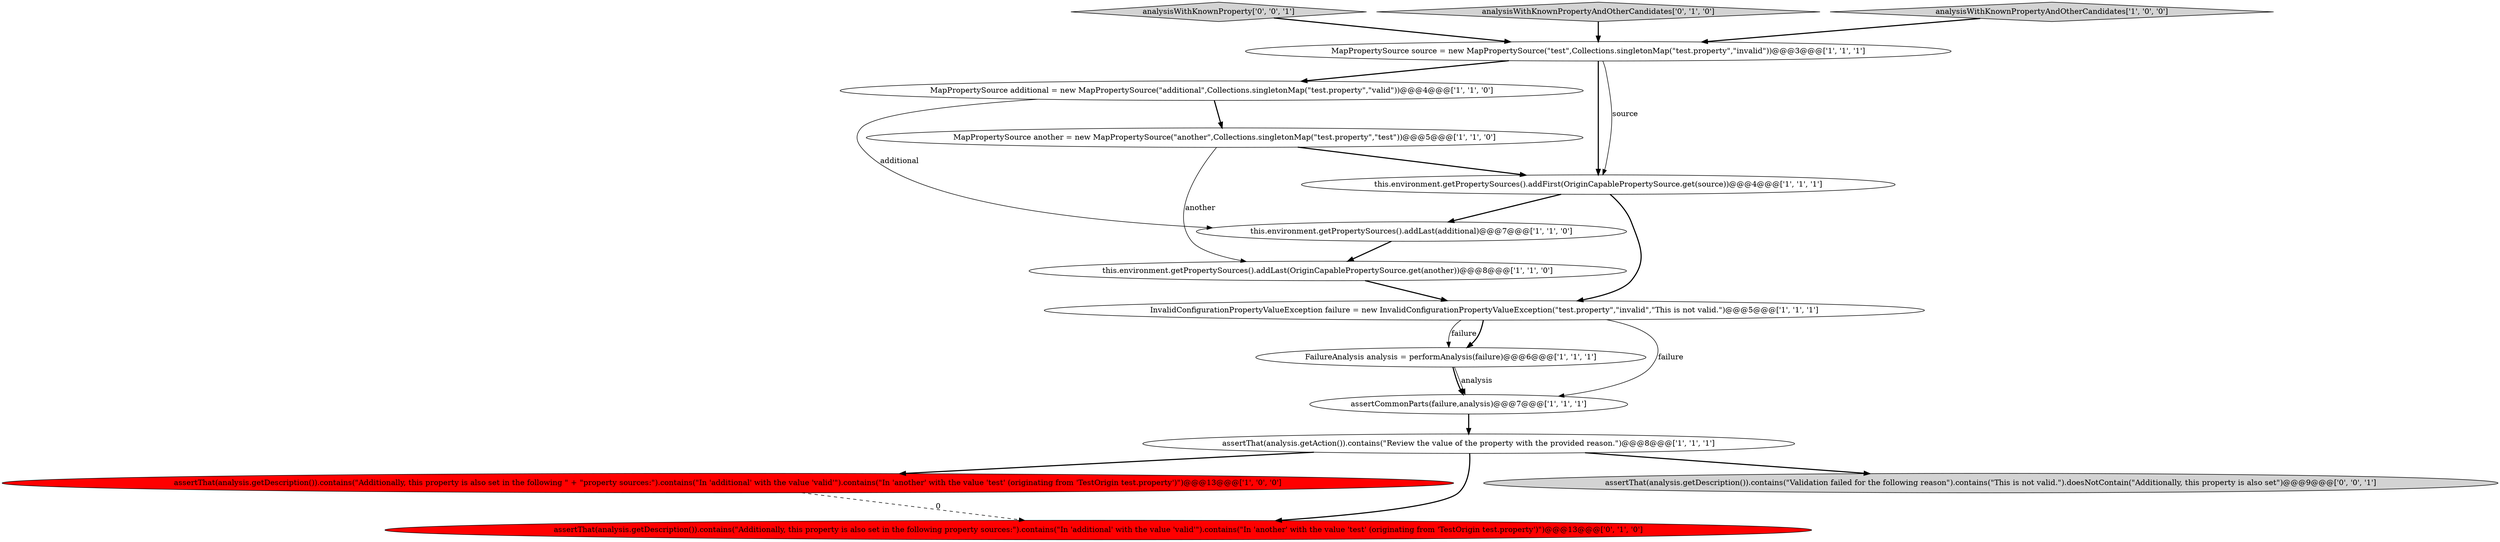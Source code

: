 digraph {
14 [style = filled, label = "analysisWithKnownProperty['0', '0', '1']", fillcolor = lightgray, shape = diamond image = "AAA0AAABBB3BBB"];
2 [style = filled, label = "FailureAnalysis analysis = performAnalysis(failure)@@@6@@@['1', '1', '1']", fillcolor = white, shape = ellipse image = "AAA0AAABBB1BBB"];
13 [style = filled, label = "analysisWithKnownPropertyAndOtherCandidates['0', '1', '0']", fillcolor = lightgray, shape = diamond image = "AAA0AAABBB2BBB"];
1 [style = filled, label = "this.environment.getPropertySources().addLast(OriginCapablePropertySource.get(another))@@@8@@@['1', '1', '0']", fillcolor = white, shape = ellipse image = "AAA0AAABBB1BBB"];
6 [style = filled, label = "assertThat(analysis.getDescription()).contains(\"Additionally, this property is also set in the following \" + \"property sources:\").contains(\"In 'additional' with the value 'valid'\").contains(\"In 'another' with the value 'test' (originating from 'TestOrigin test.property')\")@@@13@@@['1', '0', '0']", fillcolor = red, shape = ellipse image = "AAA1AAABBB1BBB"];
8 [style = filled, label = "InvalidConfigurationPropertyValueException failure = new InvalidConfigurationPropertyValueException(\"test.property\",\"invalid\",\"This is not valid.\")@@@5@@@['1', '1', '1']", fillcolor = white, shape = ellipse image = "AAA0AAABBB1BBB"];
11 [style = filled, label = "this.environment.getPropertySources().addLast(additional)@@@7@@@['1', '1', '0']", fillcolor = white, shape = ellipse image = "AAA0AAABBB1BBB"];
12 [style = filled, label = "assertThat(analysis.getDescription()).contains(\"Additionally, this property is also set in the following property sources:\").contains(\"In 'additional' with the value 'valid'\").contains(\"In 'another' with the value 'test' (originating from 'TestOrigin test.property')\")@@@13@@@['0', '1', '0']", fillcolor = red, shape = ellipse image = "AAA1AAABBB2BBB"];
4 [style = filled, label = "this.environment.getPropertySources().addFirst(OriginCapablePropertySource.get(source))@@@4@@@['1', '1', '1']", fillcolor = white, shape = ellipse image = "AAA0AAABBB1BBB"];
7 [style = filled, label = "assertCommonParts(failure,analysis)@@@7@@@['1', '1', '1']", fillcolor = white, shape = ellipse image = "AAA0AAABBB1BBB"];
10 [style = filled, label = "MapPropertySource additional = new MapPropertySource(\"additional\",Collections.singletonMap(\"test.property\",\"valid\"))@@@4@@@['1', '1', '0']", fillcolor = white, shape = ellipse image = "AAA0AAABBB1BBB"];
9 [style = filled, label = "analysisWithKnownPropertyAndOtherCandidates['1', '0', '0']", fillcolor = lightgray, shape = diamond image = "AAA0AAABBB1BBB"];
0 [style = filled, label = "MapPropertySource another = new MapPropertySource(\"another\",Collections.singletonMap(\"test.property\",\"test\"))@@@5@@@['1', '1', '0']", fillcolor = white, shape = ellipse image = "AAA0AAABBB1BBB"];
15 [style = filled, label = "assertThat(analysis.getDescription()).contains(\"Validation failed for the following reason\").contains(\"This is not valid.\").doesNotContain(\"Additionally, this property is also set\")@@@9@@@['0', '0', '1']", fillcolor = lightgray, shape = ellipse image = "AAA0AAABBB3BBB"];
5 [style = filled, label = "MapPropertySource source = new MapPropertySource(\"test\",Collections.singletonMap(\"test.property\",\"invalid\"))@@@3@@@['1', '1', '1']", fillcolor = white, shape = ellipse image = "AAA0AAABBB1BBB"];
3 [style = filled, label = "assertThat(analysis.getAction()).contains(\"Review the value of the property with the provided reason.\")@@@8@@@['1', '1', '1']", fillcolor = white, shape = ellipse image = "AAA0AAABBB1BBB"];
5->10 [style = bold, label=""];
1->8 [style = bold, label=""];
11->1 [style = bold, label=""];
5->4 [style = solid, label="source"];
10->11 [style = solid, label="additional"];
3->6 [style = bold, label=""];
8->2 [style = solid, label="failure"];
3->15 [style = bold, label=""];
8->7 [style = solid, label="failure"];
3->12 [style = bold, label=""];
7->3 [style = bold, label=""];
6->12 [style = dashed, label="0"];
2->7 [style = solid, label="analysis"];
8->2 [style = bold, label=""];
0->4 [style = bold, label=""];
0->1 [style = solid, label="another"];
5->4 [style = bold, label=""];
10->0 [style = bold, label=""];
13->5 [style = bold, label=""];
9->5 [style = bold, label=""];
4->8 [style = bold, label=""];
2->7 [style = bold, label=""];
4->11 [style = bold, label=""];
14->5 [style = bold, label=""];
}
